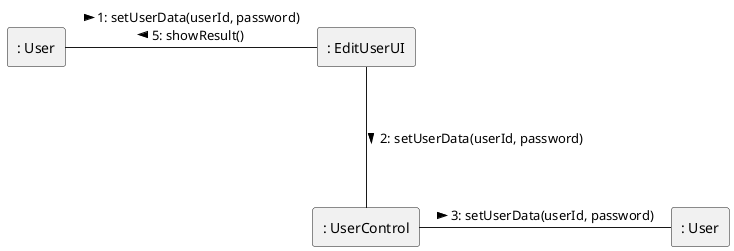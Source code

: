 @startuml uc5-Edit_Account-Colaboration
rectangle ": User" as user
rectangle ": EditUserUI" as interface
rectangle ": UserControl" as controller
rectangle ": User" as database 

user --r- interface : > 1: setUserData(userId, password) \n 5: showResult() <
interface --d- controller : > 2: setUserData(userId, password)
controller --r- database : > 3: setUserData(userId, password)
@enduml